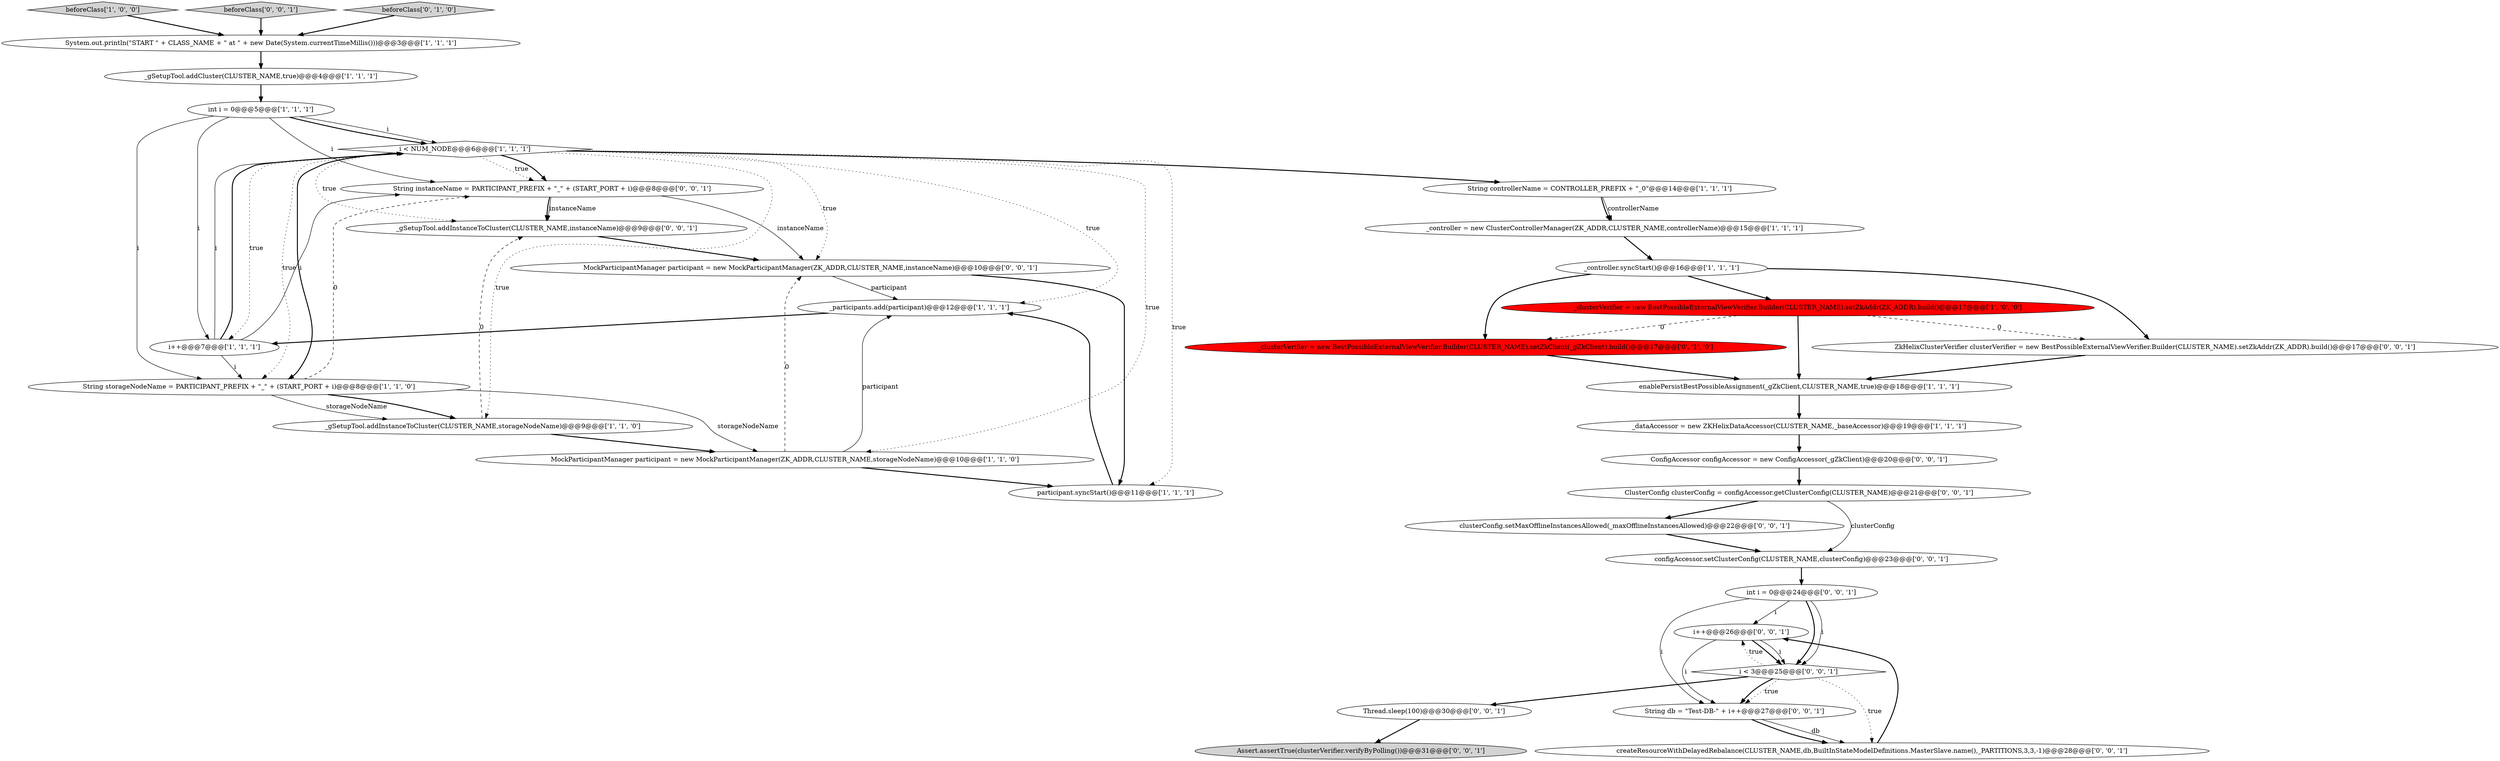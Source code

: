 digraph {
9 [style = filled, label = "_dataAccessor = new ZKHelixDataAccessor(CLUSTER_NAME,_baseAccessor)@@@19@@@['1', '1', '1']", fillcolor = white, shape = ellipse image = "AAA0AAABBB1BBB"];
33 [style = filled, label = "Thread.sleep(100)@@@30@@@['0', '0', '1']", fillcolor = white, shape = ellipse image = "AAA0AAABBB3BBB"];
21 [style = filled, label = "i++@@@26@@@['0', '0', '1']", fillcolor = white, shape = ellipse image = "AAA0AAABBB3BBB"];
32 [style = filled, label = "String instanceName = PARTICIPANT_PREFIX + \"_\" + (START_PORT + i)@@@8@@@['0', '0', '1']", fillcolor = white, shape = ellipse image = "AAA0AAABBB3BBB"];
24 [style = filled, label = "String db = \"Test-DB-\" + i++@@@27@@@['0', '0', '1']", fillcolor = white, shape = ellipse image = "AAA0AAABBB3BBB"];
27 [style = filled, label = "Assert.assertTrue(clusterVerifier.verifyByPolling())@@@31@@@['0', '0', '1']", fillcolor = lightgray, shape = ellipse image = "AAA0AAABBB3BBB"];
23 [style = filled, label = "clusterConfig.setMaxOfflineInstancesAllowed(_maxOfflineInstancesAllowed)@@@22@@@['0', '0', '1']", fillcolor = white, shape = ellipse image = "AAA0AAABBB3BBB"];
18 [style = filled, label = "_clusterVerifier = new BestPossibleExternalViewVerifier.Builder(CLUSTER_NAME).setZkClient(_gZkClient).build()@@@17@@@['0', '1', '0']", fillcolor = red, shape = ellipse image = "AAA1AAABBB2BBB"];
14 [style = filled, label = "enablePersistBestPossibleAssignment(_gZkClient,CLUSTER_NAME,true)@@@18@@@['1', '1', '1']", fillcolor = white, shape = ellipse image = "AAA0AAABBB1BBB"];
5 [style = filled, label = "_clusterVerifier = new BestPossibleExternalViewVerifier.Builder(CLUSTER_NAME).setZkAddr(ZK_ADDR).build()@@@17@@@['1', '0', '0']", fillcolor = red, shape = ellipse image = "AAA1AAABBB1BBB"];
22 [style = filled, label = "ZkHelixClusterVerifier clusterVerifier = new BestPossibleExternalViewVerifier.Builder(CLUSTER_NAME).setZkAddr(ZK_ADDR).build()@@@17@@@['0', '0', '1']", fillcolor = white, shape = ellipse image = "AAA0AAABBB3BBB"];
7 [style = filled, label = "beforeClass['1', '0', '0']", fillcolor = lightgray, shape = diamond image = "AAA0AAABBB1BBB"];
25 [style = filled, label = "i < 3@@@25@@@['0', '0', '1']", fillcolor = white, shape = diamond image = "AAA0AAABBB3BBB"];
19 [style = filled, label = "_gSetupTool.addInstanceToCluster(CLUSTER_NAME,instanceName)@@@9@@@['0', '0', '1']", fillcolor = white, shape = ellipse image = "AAA0AAABBB3BBB"];
6 [style = filled, label = "_participants.add(participant)@@@12@@@['1', '1', '1']", fillcolor = white, shape = ellipse image = "AAA0AAABBB1BBB"];
30 [style = filled, label = "ClusterConfig clusterConfig = configAccessor.getClusterConfig(CLUSTER_NAME)@@@21@@@['0', '0', '1']", fillcolor = white, shape = ellipse image = "AAA0AAABBB3BBB"];
12 [style = filled, label = "_gSetupTool.addCluster(CLUSTER_NAME,true)@@@4@@@['1', '1', '1']", fillcolor = white, shape = ellipse image = "AAA0AAABBB1BBB"];
28 [style = filled, label = "beforeClass['0', '0', '1']", fillcolor = lightgray, shape = diamond image = "AAA0AAABBB3BBB"];
8 [style = filled, label = "MockParticipantManager participant = new MockParticipantManager(ZK_ADDR,CLUSTER_NAME,storageNodeName)@@@10@@@['1', '1', '0']", fillcolor = white, shape = ellipse image = "AAA0AAABBB1BBB"];
4 [style = filled, label = "participant.syncStart()@@@11@@@['1', '1', '1']", fillcolor = white, shape = ellipse image = "AAA0AAABBB1BBB"];
34 [style = filled, label = "createResourceWithDelayedRebalance(CLUSTER_NAME,db,BuiltInStateModelDefinitions.MasterSlave.name(),_PARTITIONS,3,3,-1)@@@28@@@['0', '0', '1']", fillcolor = white, shape = ellipse image = "AAA0AAABBB3BBB"];
13 [style = filled, label = "String controllerName = CONTROLLER_PREFIX + \"_0\"@@@14@@@['1', '1', '1']", fillcolor = white, shape = ellipse image = "AAA0AAABBB1BBB"];
0 [style = filled, label = "_gSetupTool.addInstanceToCluster(CLUSTER_NAME,storageNodeName)@@@9@@@['1', '1', '0']", fillcolor = white, shape = ellipse image = "AAA0AAABBB1BBB"];
26 [style = filled, label = "int i = 0@@@24@@@['0', '0', '1']", fillcolor = white, shape = ellipse image = "AAA0AAABBB3BBB"];
3 [style = filled, label = "i < NUM_NODE@@@6@@@['1', '1', '1']", fillcolor = white, shape = diamond image = "AAA0AAABBB1BBB"];
2 [style = filled, label = "i++@@@7@@@['1', '1', '1']", fillcolor = white, shape = ellipse image = "AAA0AAABBB1BBB"];
29 [style = filled, label = "ConfigAccessor configAccessor = new ConfigAccessor(_gZkClient)@@@20@@@['0', '0', '1']", fillcolor = white, shape = ellipse image = "AAA0AAABBB3BBB"];
31 [style = filled, label = "MockParticipantManager participant = new MockParticipantManager(ZK_ADDR,CLUSTER_NAME,instanceName)@@@10@@@['0', '0', '1']", fillcolor = white, shape = ellipse image = "AAA0AAABBB3BBB"];
20 [style = filled, label = "configAccessor.setClusterConfig(CLUSTER_NAME,clusterConfig)@@@23@@@['0', '0', '1']", fillcolor = white, shape = ellipse image = "AAA0AAABBB3BBB"];
17 [style = filled, label = "beforeClass['0', '1', '0']", fillcolor = lightgray, shape = diamond image = "AAA0AAABBB2BBB"];
10 [style = filled, label = "int i = 0@@@5@@@['1', '1', '1']", fillcolor = white, shape = ellipse image = "AAA0AAABBB1BBB"];
15 [style = filled, label = "_controller = new ClusterControllerManager(ZK_ADDR,CLUSTER_NAME,controllerName)@@@15@@@['1', '1', '1']", fillcolor = white, shape = ellipse image = "AAA0AAABBB1BBB"];
16 [style = filled, label = "String storageNodeName = PARTICIPANT_PREFIX + \"_\" + (START_PORT + i)@@@8@@@['1', '1', '0']", fillcolor = white, shape = ellipse image = "AAA0AAABBB1BBB"];
1 [style = filled, label = "System.out.println(\"START \" + CLASS_NAME + \" at \" + new Date(System.currentTimeMillis()))@@@3@@@['1', '1', '1']", fillcolor = white, shape = ellipse image = "AAA0AAABBB1BBB"];
11 [style = filled, label = "_controller.syncStart()@@@16@@@['1', '1', '1']", fillcolor = white, shape = ellipse image = "AAA0AAABBB1BBB"];
16->0 [style = bold, label=""];
23->20 [style = bold, label=""];
26->24 [style = solid, label="i"];
7->1 [style = bold, label=""];
3->32 [style = dotted, label="true"];
25->21 [style = dotted, label="true"];
30->20 [style = solid, label="clusterConfig"];
17->1 [style = bold, label=""];
25->33 [style = bold, label=""];
16->32 [style = dashed, label="0"];
29->30 [style = bold, label=""];
4->6 [style = bold, label=""];
19->31 [style = bold, label=""];
20->26 [style = bold, label=""];
10->32 [style = solid, label="i"];
3->2 [style = dotted, label="true"];
25->34 [style = dotted, label="true"];
0->19 [style = dashed, label="0"];
2->3 [style = bold, label=""];
26->25 [style = bold, label=""];
30->23 [style = bold, label=""];
10->2 [style = solid, label="i"];
3->4 [style = dotted, label="true"];
24->34 [style = bold, label=""];
10->3 [style = bold, label=""];
31->4 [style = bold, label=""];
21->24 [style = solid, label="i"];
25->24 [style = dotted, label="true"];
28->1 [style = bold, label=""];
5->14 [style = bold, label=""];
3->16 [style = bold, label=""];
32->19 [style = bold, label=""];
21->25 [style = bold, label=""];
3->6 [style = dotted, label="true"];
5->18 [style = dashed, label="0"];
33->27 [style = bold, label=""];
31->6 [style = solid, label="participant"];
2->3 [style = solid, label="i"];
26->21 [style = solid, label="i"];
11->18 [style = bold, label=""];
21->25 [style = solid, label="i"];
24->34 [style = solid, label="db"];
6->2 [style = bold, label=""];
25->24 [style = bold, label=""];
11->5 [style = bold, label=""];
12->10 [style = bold, label=""];
26->25 [style = solid, label="i"];
3->19 [style = dotted, label="true"];
10->16 [style = solid, label="i"];
15->11 [style = bold, label=""];
32->19 [style = solid, label="instanceName"];
0->8 [style = bold, label=""];
13->15 [style = solid, label="controllerName"];
1->12 [style = bold, label=""];
11->22 [style = bold, label=""];
3->13 [style = bold, label=""];
8->6 [style = solid, label="participant"];
3->0 [style = dotted, label="true"];
3->31 [style = dotted, label="true"];
14->9 [style = bold, label=""];
2->32 [style = solid, label="i"];
2->16 [style = solid, label="i"];
13->15 [style = bold, label=""];
8->4 [style = bold, label=""];
8->31 [style = dashed, label="0"];
3->16 [style = dotted, label="true"];
22->14 [style = bold, label=""];
3->32 [style = bold, label=""];
32->31 [style = solid, label="instanceName"];
9->29 [style = bold, label=""];
3->8 [style = dotted, label="true"];
16->8 [style = solid, label="storageNodeName"];
18->14 [style = bold, label=""];
34->21 [style = bold, label=""];
10->3 [style = solid, label="i"];
16->0 [style = solid, label="storageNodeName"];
5->22 [style = dashed, label="0"];
}
